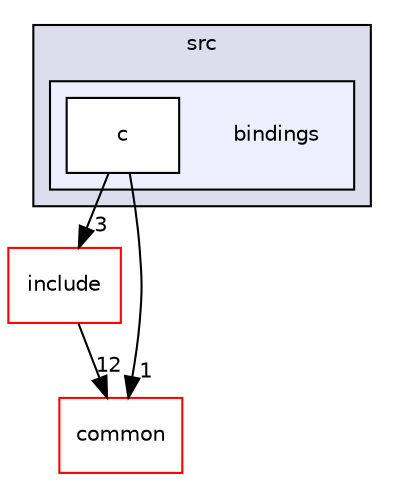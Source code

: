digraph "src/bindings" {
  compound=true
  node [ fontsize="10", fontname="Helvetica"];
  edge [ labelfontsize="10", labelfontname="Helvetica"];
  subgraph clusterdir_bde78c98d3c5b4ba68eef8098dd41e3d {
    graph [ bgcolor="#ddddee", pencolor="black", label="src" fontname="Helvetica", fontsize="10", URL="dir_bde78c98d3c5b4ba68eef8098dd41e3d.html"]
  subgraph clusterdir_d6bb504969f9956cae533420d26d8855 {
    graph [ bgcolor="#eeeeff", pencolor="black", label="" URL="dir_d6bb504969f9956cae533420d26d8855.html"];
    dir_d6bb504969f9956cae533420d26d8855 [shape=plaintext label="bindings"];
  dir_0f6949322603962c3b5a813ae77c4345 [shape=box label="c" fillcolor="white" style="filled" URL="dir_0f6949322603962c3b5a813ae77c4345.html"];
  }
  }
  dir_cedd4e4923668d84dbfc7d96a6891ec8 [shape=box label="include" fillcolor="white" style="filled" color="red" URL="dir_cedd4e4923668d84dbfc7d96a6891ec8.html"];
  dir_bdd9a5d540de89e9fe90efdfc6973a4f [shape=box label="common" fillcolor="white" style="filled" color="red" URL="dir_bdd9a5d540de89e9fe90efdfc6973a4f.html"];
  dir_0f6949322603962c3b5a813ae77c4345->dir_bdd9a5d540de89e9fe90efdfc6973a4f [headlabel="1", labeldistance=1.5 headhref="dir_000016_000007.html"];
  dir_0f6949322603962c3b5a813ae77c4345->dir_cedd4e4923668d84dbfc7d96a6891ec8 [headlabel="3", labeldistance=1.5 headhref="dir_000016_000001.html"];
  dir_cedd4e4923668d84dbfc7d96a6891ec8->dir_bdd9a5d540de89e9fe90efdfc6973a4f [headlabel="12", labeldistance=1.5 headhref="dir_000001_000007.html"];
}
